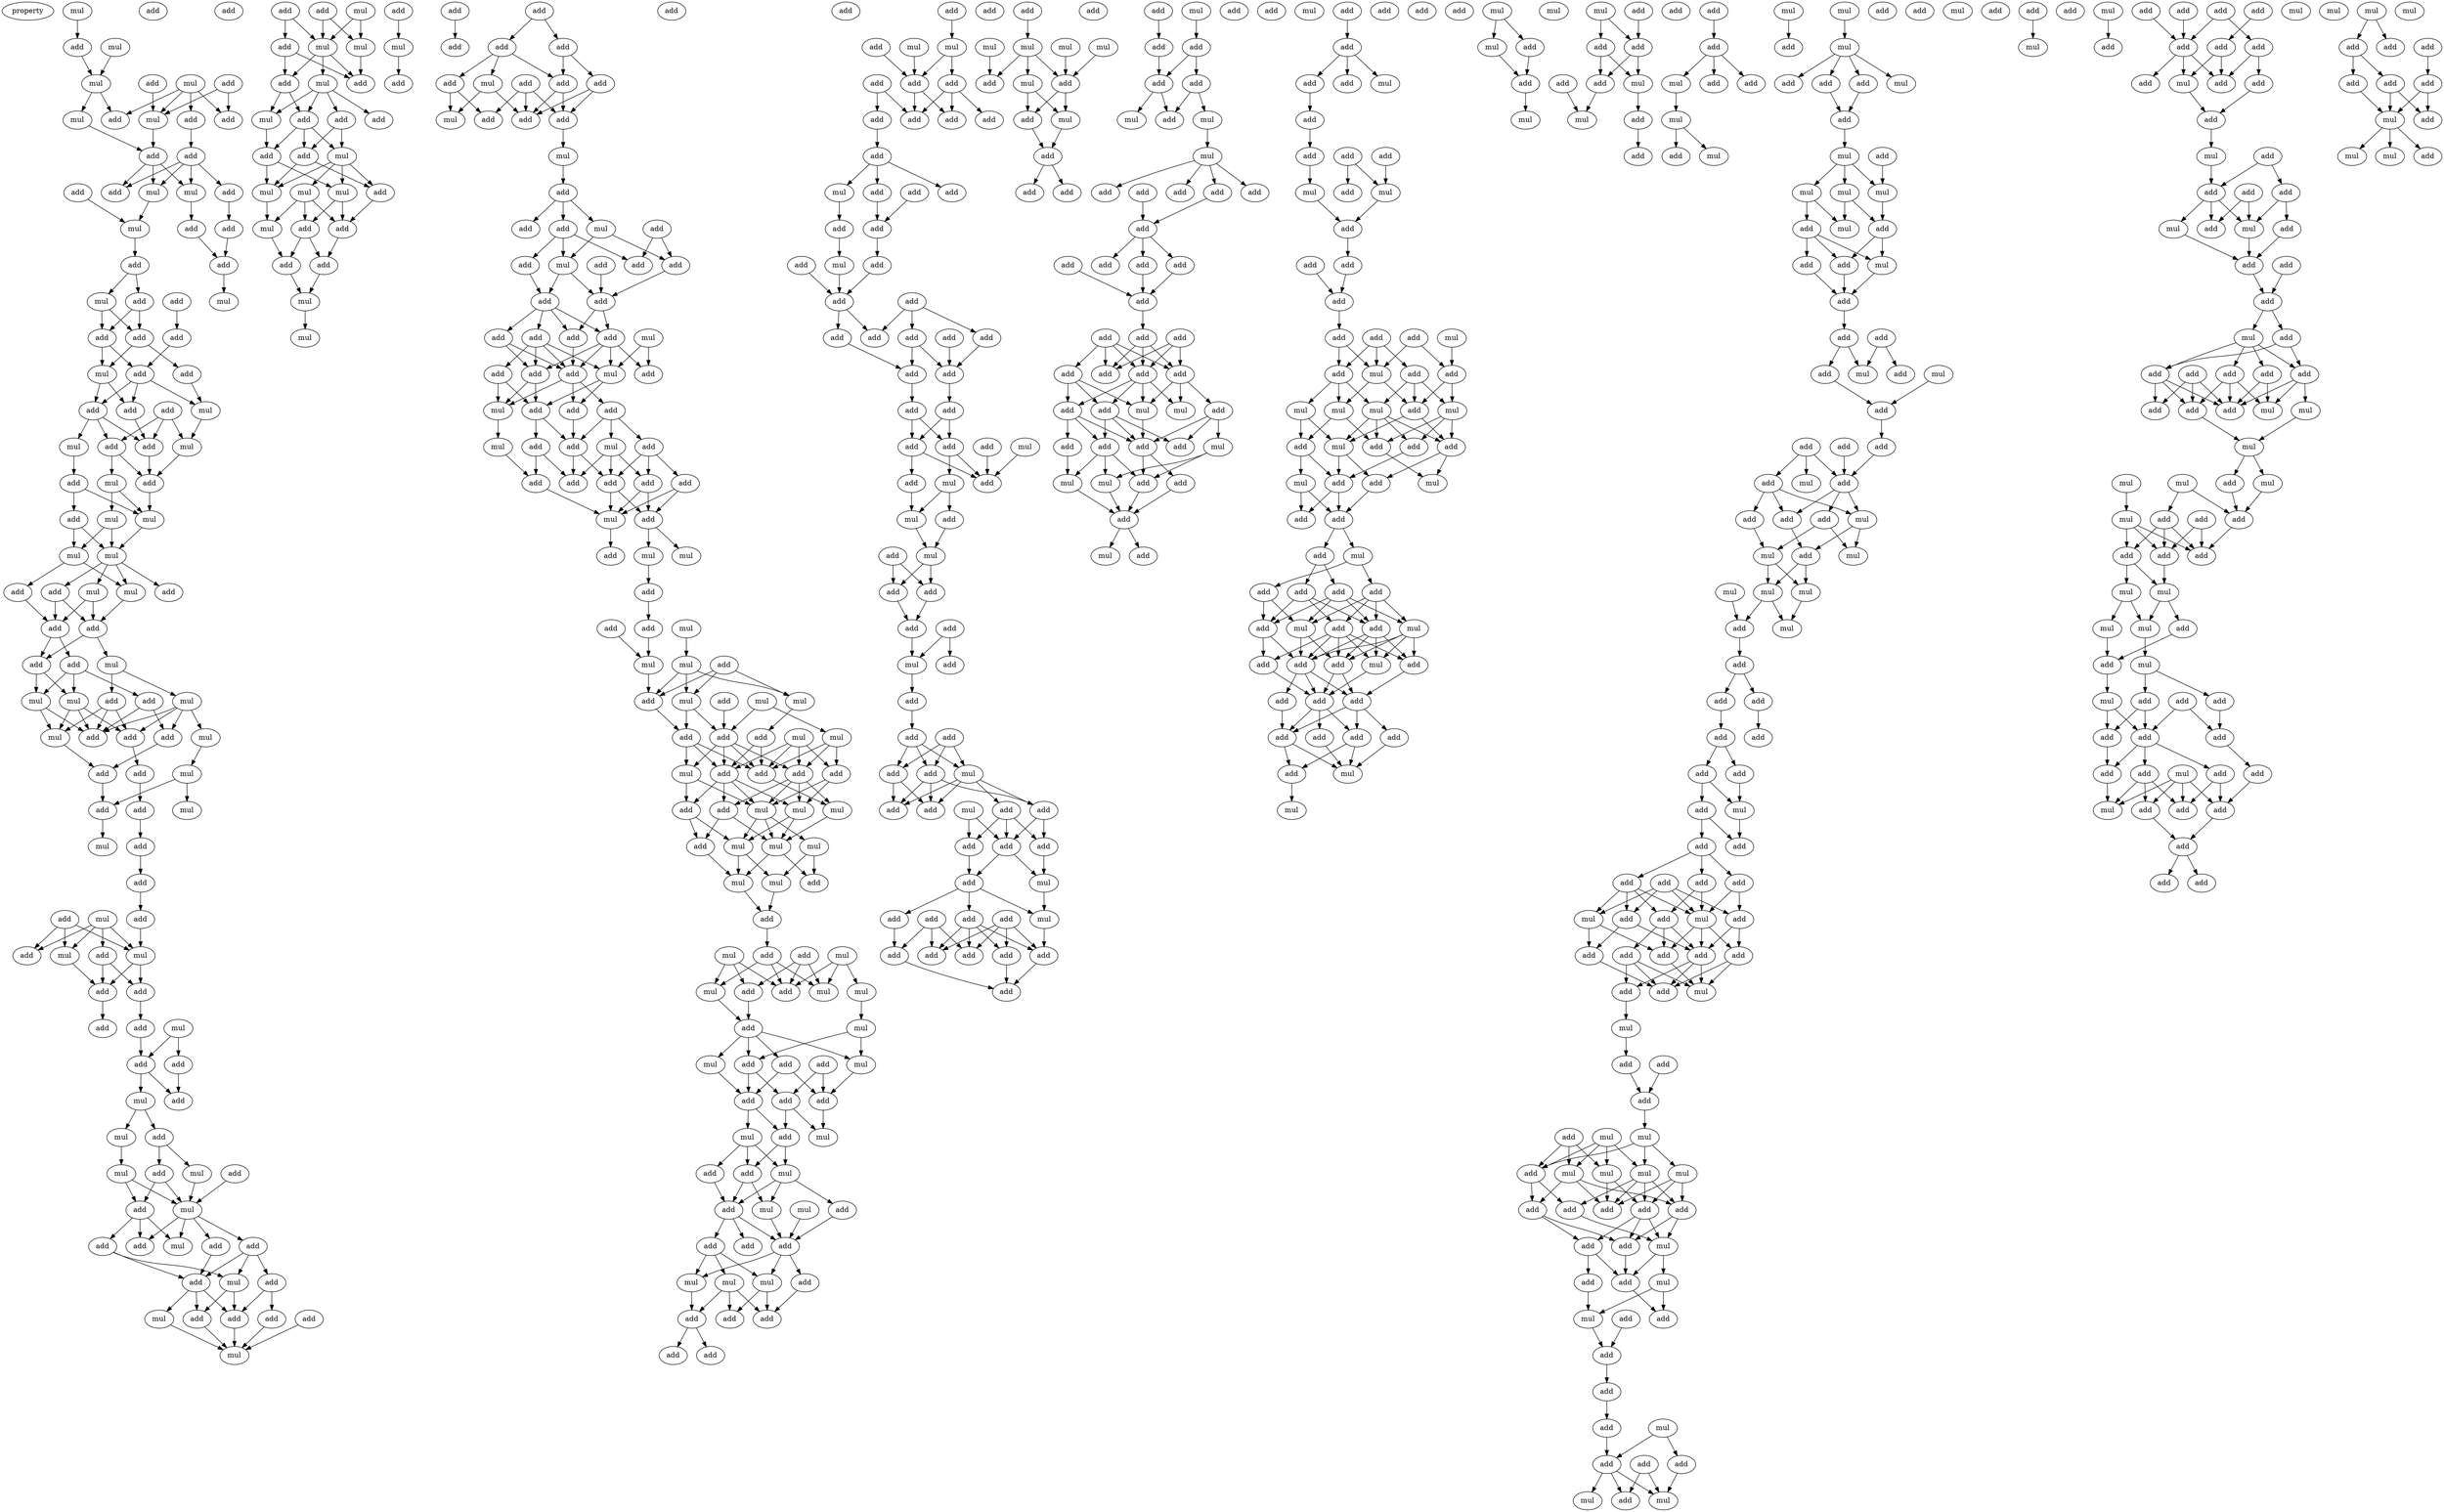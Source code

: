 digraph {
    node [fontcolor=black]
    property [mul=2,lf=1.9]
    0 [ label = mul ];
    1 [ label = mul ];
    2 [ label = add ];
    3 [ label = mul ];
    4 [ label = mul ];
    5 [ label = add ];
    6 [ label = add ];
    7 [ label = add ];
    8 [ label = mul ];
    9 [ label = mul ];
    10 [ label = add ];
    11 [ label = add ];
    12 [ label = add ];
    13 [ label = add ];
    14 [ label = add ];
    15 [ label = add ];
    16 [ label = add ];
    17 [ label = mul ];
    18 [ label = mul ];
    19 [ label = add ];
    20 [ label = mul ];
    21 [ label = add ];
    22 [ label = add ];
    23 [ label = add ];
    24 [ label = mul ];
    25 [ label = mul ];
    26 [ label = add ];
    27 [ label = add ];
    28 [ label = add ];
    29 [ label = add ];
    30 [ label = add ];
    31 [ label = mul ];
    32 [ label = add ];
    33 [ label = add ];
    34 [ label = add ];
    35 [ label = add ];
    36 [ label = add ];
    37 [ label = mul ];
    38 [ label = mul ];
    39 [ label = add ];
    40 [ label = add ];
    41 [ label = mul ];
    42 [ label = add ];
    43 [ label = add ];
    44 [ label = mul ];
    45 [ label = mul ];
    46 [ label = add ];
    47 [ label = mul ];
    48 [ label = mul ];
    49 [ label = mul ];
    50 [ label = mul ];
    51 [ label = add ];
    52 [ label = add ];
    53 [ label = mul ];
    54 [ label = add ];
    55 [ label = add ];
    56 [ label = add ];
    57 [ label = add ];
    58 [ label = mul ];
    59 [ label = add ];
    60 [ label = add ];
    61 [ label = add ];
    62 [ label = mul ];
    63 [ label = mul ];
    64 [ label = mul ];
    65 [ label = add ];
    66 [ label = add ];
    67 [ label = add ];
    68 [ label = mul ];
    69 [ label = mul ];
    70 [ label = mul ];
    71 [ label = add ];
    72 [ label = add ];
    73 [ label = add ];
    74 [ label = mul ];
    75 [ label = add ];
    76 [ label = mul ];
    77 [ label = add ];
    78 [ label = add ];
    79 [ label = mul ];
    80 [ label = add ];
    81 [ label = add ];
    82 [ label = add ];
    83 [ label = mul ];
    84 [ label = mul ];
    85 [ label = add ];
    86 [ label = add ];
    87 [ label = add ];
    88 [ label = add ];
    89 [ label = add ];
    90 [ label = mul ];
    91 [ label = add ];
    92 [ label = add ];
    93 [ label = add ];
    94 [ label = add ];
    95 [ label = mul ];
    96 [ label = add ];
    97 [ label = mul ];
    98 [ label = add ];
    99 [ label = mul ];
    100 [ label = mul ];
    101 [ label = add ];
    102 [ label = add ];
    103 [ label = add ];
    104 [ label = mul ];
    105 [ label = add ];
    106 [ label = add ];
    107 [ label = add ];
    108 [ label = mul ];
    109 [ label = add ];
    110 [ label = mul ];
    111 [ label = add ];
    112 [ label = add ];
    113 [ label = add ];
    114 [ label = add ];
    115 [ label = mul ];
    116 [ label = add ];
    117 [ label = add ];
    118 [ label = mul ];
    119 [ label = mul ];
    120 [ label = add ];
    121 [ label = add ];
    122 [ label = add ];
    123 [ label = mul ];
    124 [ label = mul ];
    125 [ label = mul ];
    126 [ label = add ];
    127 [ label = add ];
    128 [ label = mul ];
    129 [ label = add ];
    130 [ label = add ];
    131 [ label = add ];
    132 [ label = add ];
    133 [ label = mul ];
    134 [ label = add ];
    135 [ label = mul ];
    136 [ label = add ];
    137 [ label = mul ];
    138 [ label = mul ];
    139 [ label = add ];
    140 [ label = mul ];
    141 [ label = add ];
    142 [ label = add ];
    143 [ label = add ];
    144 [ label = mul ];
    145 [ label = add ];
    146 [ label = mul ];
    147 [ label = add ];
    148 [ label = mul ];
    149 [ label = add ];
    150 [ label = add ];
    151 [ label = add ];
    152 [ label = add ];
    153 [ label = add ];
    154 [ label = add ];
    155 [ label = add ];
    156 [ label = add ];
    157 [ label = add ];
    158 [ label = mul ];
    159 [ label = add ];
    160 [ label = mul ];
    161 [ label = add ];
    162 [ label = add ];
    163 [ label = mul ];
    164 [ label = add ];
    165 [ label = add ];
    166 [ label = add ];
    167 [ label = add ];
    168 [ label = add ];
    169 [ label = mul ];
    170 [ label = add ];
    171 [ label = mul ];
    172 [ label = add ];
    173 [ label = add ];
    174 [ label = add ];
    175 [ label = add ];
    176 [ label = add ];
    177 [ label = add ];
    178 [ label = add ];
    179 [ label = add ];
    180 [ label = add ];
    181 [ label = mul ];
    182 [ label = add ];
    183 [ label = add ];
    184 [ label = add ];
    185 [ label = add ];
    186 [ label = mul ];
    187 [ label = add ];
    188 [ label = mul ];
    189 [ label = add ];
    190 [ label = add ];
    191 [ label = add ];
    192 [ label = mul ];
    193 [ label = add ];
    194 [ label = add ];
    195 [ label = mul ];
    196 [ label = add ];
    197 [ label = add ];
    198 [ label = add ];
    199 [ label = add ];
    200 [ label = add ];
    201 [ label = add ];
    202 [ label = mul ];
    203 [ label = add ];
    204 [ label = mul ];
    205 [ label = add ];
    206 [ label = mul ];
    207 [ label = add ];
    208 [ label = mul ];
    209 [ label = add ];
    210 [ label = add ];
    211 [ label = add ];
    212 [ label = mul ];
    213 [ label = mul ];
    214 [ label = add ];
    215 [ label = mul ];
    216 [ label = mul ];
    217 [ label = mul ];
    218 [ label = add ];
    219 [ label = add ];
    220 [ label = mul ];
    221 [ label = add ];
    222 [ label = add ];
    223 [ label = mul ];
    224 [ label = add ];
    225 [ label = add ];
    226 [ label = mul ];
    227 [ label = add ];
    228 [ label = add ];
    229 [ label = add ];
    230 [ label = mul ];
    231 [ label = add ];
    232 [ label = mul ];
    233 [ label = mul ];
    234 [ label = mul ];
    235 [ label = add ];
    236 [ label = mul ];
    237 [ label = mul ];
    238 [ label = mul ];
    239 [ label = add ];
    240 [ label = mul ];
    241 [ label = add ];
    242 [ label = mul ];
    243 [ label = add ];
    244 [ label = add ];
    245 [ label = mul ];
    246 [ label = add ];
    247 [ label = mul ];
    248 [ label = mul ];
    249 [ label = mul ];
    250 [ label = add ];
    251 [ label = mul ];
    252 [ label = add ];
    253 [ label = mul ];
    254 [ label = add ];
    255 [ label = add ];
    256 [ label = add ];
    257 [ label = mul ];
    258 [ label = add ];
    259 [ label = add ];
    260 [ label = add ];
    261 [ label = mul ];
    262 [ label = mul ];
    263 [ label = add ];
    264 [ label = add ];
    265 [ label = add ];
    266 [ label = mul ];
    267 [ label = mul ];
    268 [ label = mul ];
    269 [ label = add ];
    270 [ label = add ];
    271 [ label = add ];
    272 [ label = add ];
    273 [ label = add ];
    274 [ label = mul ];
    275 [ label = mul ];
    276 [ label = mul ];
    277 [ label = add ];
    278 [ label = add ];
    279 [ label = add ];
    280 [ label = add ];
    281 [ label = add ];
    282 [ label = add ];
    283 [ label = add ];
    284 [ label = add ];
    285 [ label = mul ];
    286 [ label = mul ];
    287 [ label = add ];
    288 [ label = add ];
    289 [ label = add ];
    290 [ label = add ];
    291 [ label = add ];
    292 [ label = add ];
    293 [ label = add ];
    294 [ label = add ];
    295 [ label = add ];
    296 [ label = mul ];
    297 [ label = add ];
    298 [ label = add ];
    299 [ label = add ];
    300 [ label = add ];
    301 [ label = add ];
    302 [ label = mul ];
    303 [ label = add ];
    304 [ label = add ];
    305 [ label = add ];
    306 [ label = add ];
    307 [ label = add ];
    308 [ label = add ];
    309 [ label = add ];
    310 [ label = add ];
    311 [ label = add ];
    312 [ label = add ];
    313 [ label = add ];
    314 [ label = add ];
    315 [ label = add ];
    316 [ label = add ];
    317 [ label = add ];
    318 [ label = mul ];
    319 [ label = add ];
    320 [ label = add ];
    321 [ label = mul ];
    322 [ label = add ];
    323 [ label = mul ];
    324 [ label = add ];
    325 [ label = add ];
    326 [ label = mul ];
    327 [ label = add ];
    328 [ label = add ];
    329 [ label = add ];
    330 [ label = add ];
    331 [ label = add ];
    332 [ label = mul ];
    333 [ label = add ];
    334 [ label = add ];
    335 [ label = add ];
    336 [ label = mul ];
    337 [ label = add ];
    338 [ label = add ];
    339 [ label = add ];
    340 [ label = mul ];
    341 [ label = add ];
    342 [ label = add ];
    343 [ label = add ];
    344 [ label = add ];
    345 [ label = add ];
    346 [ label = add ];
    347 [ label = add ];
    348 [ label = mul ];
    349 [ label = add ];
    350 [ label = add ];
    351 [ label = add ];
    352 [ label = add ];
    353 [ label = mul ];
    354 [ label = add ];
    355 [ label = add ];
    356 [ label = add ];
    357 [ label = add ];
    358 [ label = add ];
    359 [ label = add ];
    360 [ label = add ];
    361 [ label = mul ];
    362 [ label = mul ];
    363 [ label = mul ];
    364 [ label = mul ];
    365 [ label = add ];
    366 [ label = add ];
    367 [ label = mul ];
    368 [ label = add ];
    369 [ label = add ];
    370 [ label = mul ];
    371 [ label = add ];
    372 [ label = add ];
    373 [ label = add ];
    374 [ label = add ];
    375 [ label = mul ];
    376 [ label = add ];
    377 [ label = add ];
    378 [ label = add ];
    379 [ label = add ];
    380 [ label = add ];
    381 [ label = mul ];
    382 [ label = mul ];
    383 [ label = add ];
    384 [ label = add ];
    385 [ label = mul ];
    386 [ label = add ];
    387 [ label = add ];
    388 [ label = add ];
    389 [ label = add ];
    390 [ label = add ];
    391 [ label = add ];
    392 [ label = add ];
    393 [ label = add ];
    394 [ label = add ];
    395 [ label = add ];
    396 [ label = add ];
    397 [ label = add ];
    398 [ label = add ];
    399 [ label = add ];
    400 [ label = add ];
    401 [ label = add ];
    402 [ label = add ];
    403 [ label = add ];
    404 [ label = add ];
    405 [ label = mul ];
    406 [ label = add ];
    407 [ label = add ];
    408 [ label = mul ];
    409 [ label = mul ];
    410 [ label = add ];
    411 [ label = add ];
    412 [ label = add ];
    413 [ label = add ];
    414 [ label = add ];
    415 [ label = add ];
    416 [ label = mul ];
    417 [ label = mul ];
    418 [ label = add ];
    419 [ label = mul ];
    420 [ label = mul ];
    421 [ label = add ];
    422 [ label = add ];
    423 [ label = add ];
    424 [ label = add ];
    425 [ label = add ];
    426 [ label = mul ];
    427 [ label = add ];
    428 [ label = add ];
    429 [ label = add ];
    430 [ label = add ];
    431 [ label = add ];
    432 [ label = add ];
    433 [ label = mul ];
    434 [ label = add ];
    435 [ label = mul ];
    436 [ label = add ];
    437 [ label = add ];
    438 [ label = add ];
    439 [ label = add ];
    440 [ label = add ];
    441 [ label = add ];
    442 [ label = mul ];
    443 [ label = add ];
    444 [ label = add ];
    445 [ label = mul ];
    446 [ label = add ];
    447 [ label = add ];
    448 [ label = add ];
    449 [ label = mul ];
    450 [ label = mul ];
    451 [ label = mul ];
    452 [ label = mul ];
    453 [ label = mul ];
    454 [ label = add ];
    455 [ label = add ];
    456 [ label = add ];
    457 [ label = add ];
    458 [ label = add ];
    459 [ label = mul ];
    460 [ label = add ];
    461 [ label = mul ];
    462 [ label = add ];
    463 [ label = add ];
    464 [ label = add ];
    465 [ label = mul ];
    466 [ label = add ];
    467 [ label = add ];
    468 [ label = add ];
    469 [ label = add ];
    470 [ label = add ];
    471 [ label = add ];
    472 [ label = add ];
    473 [ label = mul ];
    474 [ label = mul ];
    475 [ label = add ];
    476 [ label = add ];
    477 [ label = add ];
    478 [ label = mul ];
    479 [ label = add ];
    480 [ label = add ];
    481 [ label = add ];
    482 [ label = add ];
    483 [ label = add ];
    484 [ label = add ];
    485 [ label = add ];
    486 [ label = add ];
    487 [ label = add ];
    488 [ label = mul ];
    489 [ label = add ];
    490 [ label = mul ];
    491 [ label = mul ];
    492 [ label = mul ];
    493 [ label = mul ];
    494 [ label = add ];
    495 [ label = add ];
    496 [ label = add ];
    497 [ label = mul ];
    498 [ label = mul ];
    499 [ label = add ];
    500 [ label = add ];
    501 [ label = add ];
    502 [ label = add ];
    503 [ label = add ];
    504 [ label = mul ];
    505 [ label = mul ];
    506 [ label = add ];
    507 [ label = add ];
    508 [ label = add ];
    509 [ label = add ];
    510 [ label = mul ];
    511 [ label = add ];
    512 [ label = add ];
    513 [ label = mul ];
    514 [ label = add ];
    515 [ label = mul ];
    516 [ label = mul ];
    517 [ label = add ];
    518 [ label = mul ];
    519 [ label = mul ];
    520 [ label = add ];
    521 [ label = add ];
    522 [ label = add ];
    523 [ label = add ];
    524 [ label = mul ];
    525 [ label = add ];
    526 [ label = mul ];
    527 [ label = add ];
    528 [ label = add ];
    529 [ label = mul ];
    530 [ label = mul ];
    531 [ label = mul ];
    532 [ label = mul ];
    533 [ label = add ];
    534 [ label = add ];
    535 [ label = add ];
    536 [ label = add ];
    537 [ label = mul ];
    538 [ label = add ];
    539 [ label = add ];
    540 [ label = add ];
    541 [ label = mul ];
    542 [ label = add ];
    543 [ label = add ];
    544 [ label = mul ];
    545 [ label = add ];
    546 [ label = add ];
    547 [ label = add ];
    548 [ label = add ];
    549 [ label = add ];
    550 [ label = add ];
    551 [ label = mul ];
    552 [ label = add ];
    553 [ label = mul ];
    554 [ label = add ];
    555 [ label = add ];
    556 [ label = mul ];
    557 [ label = mul ];
    558 [ label = add ];
    559 [ label = mul ];
    560 [ label = mul ];
    561 [ label = mul ];
    562 [ label = add ];
    563 [ label = mul ];
    564 [ label = add ];
    565 [ label = mul ];
    566 [ label = add ];
    567 [ label = add ];
    568 [ label = add ];
    569 [ label = add ];
    570 [ label = add ];
    571 [ label = add ];
    572 [ label = mul ];
    573 [ label = add ];
    574 [ label = add ];
    575 [ label = add ];
    576 [ label = mul ];
    577 [ label = add ];
    578 [ label = add ];
    579 [ label = add ];
    580 [ label = add ];
    581 [ label = add ];
    582 [ label = add ];
    583 [ label = add ];
    584 [ label = add ];
    585 [ label = add ];
    586 [ label = mul ];
    587 [ label = mul ];
    588 [ label = add ];
    589 [ label = add ];
    590 [ label = add ];
    591 [ label = add ];
    592 [ label = add ];
    593 [ label = add ];
    594 [ label = add ];
    595 [ label = add ];
    596 [ label = mul ];
    597 [ label = mul ];
    598 [ label = add ];
    599 [ label = add ];
    600 [ label = add ];
    601 [ label = mul ];
    602 [ label = mul ];
    603 [ label = add ];
    604 [ label = mul ];
    605 [ label = mul ];
    606 [ label = add ];
    607 [ label = mul ];
    608 [ label = mul ];
    609 [ label = add ];
    610 [ label = add ];
    611 [ label = add ];
    612 [ label = add ];
    613 [ label = add ];
    614 [ label = add ];
    615 [ label = add ];
    616 [ label = mul ];
    617 [ label = add ];
    618 [ label = add ];
    619 [ label = mul ];
    620 [ label = add ];
    621 [ label = add ];
    622 [ label = mul ];
    623 [ label = add ];
    624 [ label = add ];
    625 [ label = mul ];
    626 [ label = add ];
    627 [ label = add ];
    628 [ label = add ];
    629 [ label = add ];
    630 [ label = mul ];
    631 [ label = mul ];
    632 [ label = add ];
    633 [ label = mul ];
    634 [ label = add ];
    635 [ label = add ];
    636 [ label = mul ];
    637 [ label = add ];
    638 [ label = add ];
    639 [ label = add ];
    640 [ label = add ];
    641 [ label = add ];
    642 [ label = add ];
    643 [ label = mul ];
    644 [ label = add ];
    645 [ label = add ];
    646 [ label = add ];
    647 [ label = add ];
    648 [ label = mul ];
    649 [ label = add ];
    650 [ label = add ];
    651 [ label = add ];
    652 [ label = add ];
    653 [ label = add ];
    654 [ label = mul ];
    655 [ label = add ];
    656 [ label = mul ];
    657 [ label = add ];
    658 [ label = add ];
    659 [ label = add ];
    660 [ label = add ];
    661 [ label = mul ];
    662 [ label = add ];
    663 [ label = add ];
    664 [ label = add ];
    665 [ label = add ];
    666 [ label = add ];
    667 [ label = add ];
    668 [ label = mul ];
    669 [ label = add ];
    670 [ label = add ];
    671 [ label = mul ];
    672 [ label = mul ];
    673 [ label = mul ];
    674 [ label = add ];
    675 [ label = mul ];
    676 [ label = mul ];
    677 [ label = mul ];
    678 [ label = add ];
    679 [ label = add ];
    680 [ label = add ];
    681 [ label = add ];
    682 [ label = add ];
    683 [ label = add ];
    684 [ label = mul ];
    685 [ label = mul ];
    686 [ label = mul ];
    687 [ label = mul ];
    688 [ label = add ];
    689 [ label = mul ];
    690 [ label = add ];
    691 [ label = add ];
    692 [ label = mul ];
    693 [ label = add ];
    694 [ label = add ];
    695 [ label = add ];
    696 [ label = add ];
    697 [ label = add ];
    698 [ label = add ];
    699 [ label = add ];
    700 [ label = add ];
    701 [ label = mul ];
    702 [ label = add ];
    703 [ label = add ];
    704 [ label = mul ];
    705 [ label = add ];
    706 [ label = add ];
    707 [ label = add ];
    708 [ label = mul ];
    709 [ label = add ];
    710 [ label = add ];
    711 [ label = mul ];
    712 [ label = add ];
    713 [ label = add ];
    714 [ label = add ];
    715 [ label = add ];
    716 [ label = add ];
    717 [ label = add ];
    718 [ label = mul ];
    719 [ label = add ];
    720 [ label = mul ];
    721 [ label = mul ];
    722 [ label = mul ];
    723 [ label = add ];
    0 -> 2 [ name = 0 ];
    1 -> 3 [ name = 1 ];
    2 -> 3 [ name = 2 ];
    3 -> 7 [ name = 3 ];
    3 -> 8 [ name = 4 ];
    4 -> 7 [ name = 5 ];
    4 -> 9 [ name = 6 ];
    4 -> 10 [ name = 7 ];
    4 -> 11 [ name = 8 ];
    5 -> 9 [ name = 9 ];
    5 -> 10 [ name = 10 ];
    6 -> 9 [ name = 11 ];
    8 -> 12 [ name = 12 ];
    9 -> 12 [ name = 13 ];
    11 -> 13 [ name = 14 ];
    12 -> 14 [ name = 15 ];
    12 -> 17 [ name = 16 ];
    12 -> 18 [ name = 17 ];
    13 -> 14 [ name = 18 ];
    13 -> 16 [ name = 19 ];
    13 -> 17 [ name = 20 ];
    13 -> 18 [ name = 21 ];
    15 -> 20 [ name = 22 ];
    16 -> 21 [ name = 23 ];
    17 -> 20 [ name = 24 ];
    18 -> 19 [ name = 25 ];
    19 -> 22 [ name = 26 ];
    20 -> 23 [ name = 27 ];
    21 -> 22 [ name = 28 ];
    22 -> 25 [ name = 29 ];
    23 -> 24 [ name = 30 ];
    23 -> 27 [ name = 31 ];
    24 -> 28 [ name = 32 ];
    24 -> 29 [ name = 33 ];
    26 -> 30 [ name = 34 ];
    27 -> 28 [ name = 35 ];
    27 -> 29 [ name = 36 ];
    28 -> 31 [ name = 37 ];
    28 -> 33 [ name = 38 ];
    29 -> 31 [ name = 39 ];
    29 -> 32 [ name = 40 ];
    30 -> 32 [ name = 41 ];
    31 -> 34 [ name = 42 ];
    31 -> 36 [ name = 43 ];
    32 -> 34 [ name = 44 ];
    32 -> 36 [ name = 45 ];
    32 -> 37 [ name = 46 ];
    33 -> 37 [ name = 47 ];
    34 -> 39 [ name = 48 ];
    34 -> 40 [ name = 49 ];
    34 -> 41 [ name = 50 ];
    35 -> 38 [ name = 51 ];
    35 -> 39 [ name = 52 ];
    35 -> 40 [ name = 53 ];
    36 -> 39 [ name = 54 ];
    37 -> 38 [ name = 55 ];
    38 -> 42 [ name = 56 ];
    39 -> 42 [ name = 57 ];
    40 -> 42 [ name = 58 ];
    40 -> 44 [ name = 59 ];
    41 -> 43 [ name = 60 ];
    42 -> 45 [ name = 61 ];
    43 -> 45 [ name = 62 ];
    43 -> 46 [ name = 63 ];
    44 -> 45 [ name = 64 ];
    44 -> 47 [ name = 65 ];
    45 -> 49 [ name = 66 ];
    46 -> 48 [ name = 67 ];
    46 -> 49 [ name = 68 ];
    47 -> 48 [ name = 69 ];
    47 -> 49 [ name = 70 ];
    48 -> 51 [ name = 71 ];
    48 -> 53 [ name = 72 ];
    49 -> 50 [ name = 73 ];
    49 -> 52 [ name = 74 ];
    49 -> 53 [ name = 75 ];
    49 -> 54 [ name = 76 ];
    50 -> 55 [ name = 77 ];
    50 -> 56 [ name = 78 ];
    51 -> 55 [ name = 79 ];
    53 -> 56 [ name = 80 ];
    54 -> 55 [ name = 81 ];
    54 -> 56 [ name = 82 ];
    55 -> 57 [ name = 83 ];
    55 -> 59 [ name = 84 ];
    56 -> 57 [ name = 85 ];
    56 -> 58 [ name = 86 ];
    57 -> 63 [ name = 87 ];
    57 -> 64 [ name = 88 ];
    58 -> 61 [ name = 89 ];
    58 -> 62 [ name = 90 ];
    59 -> 60 [ name = 91 ];
    59 -> 63 [ name = 92 ];
    59 -> 64 [ name = 93 ];
    60 -> 66 [ name = 94 ];
    60 -> 67 [ name = 95 ];
    61 -> 65 [ name = 96 ];
    61 -> 67 [ name = 97 ];
    61 -> 69 [ name = 98 ];
    62 -> 65 [ name = 99 ];
    62 -> 66 [ name = 100 ];
    62 -> 67 [ name = 101 ];
    62 -> 68 [ name = 102 ];
    63 -> 67 [ name = 103 ];
    63 -> 69 [ name = 104 ];
    64 -> 65 [ name = 105 ];
    64 -> 67 [ name = 106 ];
    64 -> 69 [ name = 107 ];
    65 -> 72 [ name = 108 ];
    66 -> 71 [ name = 109 ];
    68 -> 70 [ name = 110 ];
    69 -> 71 [ name = 111 ];
    70 -> 73 [ name = 112 ];
    70 -> 74 [ name = 113 ];
    71 -> 73 [ name = 114 ];
    72 -> 75 [ name = 115 ];
    73 -> 76 [ name = 116 ];
    75 -> 77 [ name = 117 ];
    77 -> 78 [ name = 118 ];
    78 -> 81 [ name = 119 ];
    79 -> 83 [ name = 120 ];
    79 -> 84 [ name = 121 ];
    79 -> 85 [ name = 122 ];
    79 -> 86 [ name = 123 ];
    81 -> 83 [ name = 124 ];
    82 -> 83 [ name = 125 ];
    82 -> 84 [ name = 126 ];
    82 -> 86 [ name = 127 ];
    83 -> 87 [ name = 128 ];
    83 -> 88 [ name = 129 ];
    84 -> 87 [ name = 130 ];
    85 -> 87 [ name = 131 ];
    85 -> 88 [ name = 132 ];
    87 -> 89 [ name = 133 ];
    88 -> 91 [ name = 134 ];
    90 -> 92 [ name = 135 ];
    90 -> 93 [ name = 136 ];
    91 -> 92 [ name = 137 ];
    92 -> 95 [ name = 138 ];
    92 -> 96 [ name = 139 ];
    93 -> 96 [ name = 140 ];
    95 -> 97 [ name = 141 ];
    95 -> 98 [ name = 142 ];
    97 -> 99 [ name = 143 ];
    98 -> 100 [ name = 144 ];
    98 -> 101 [ name = 145 ];
    99 -> 103 [ name = 146 ];
    99 -> 104 [ name = 147 ];
    100 -> 104 [ name = 148 ];
    101 -> 103 [ name = 149 ];
    101 -> 104 [ name = 150 ];
    102 -> 104 [ name = 151 ];
    103 -> 105 [ name = 152 ];
    103 -> 108 [ name = 153 ];
    103 -> 109 [ name = 154 ];
    104 -> 105 [ name = 155 ];
    104 -> 106 [ name = 156 ];
    104 -> 107 [ name = 157 ];
    104 -> 108 [ name = 158 ];
    106 -> 110 [ name = 159 ];
    106 -> 111 [ name = 160 ];
    106 -> 112 [ name = 161 ];
    107 -> 111 [ name = 162 ];
    109 -> 110 [ name = 163 ];
    109 -> 111 [ name = 164 ];
    110 -> 113 [ name = 165 ];
    110 -> 116 [ name = 166 ];
    111 -> 113 [ name = 167 ];
    111 -> 115 [ name = 168 ];
    111 -> 116 [ name = 169 ];
    112 -> 114 [ name = 170 ];
    112 -> 116 [ name = 171 ];
    113 -> 118 [ name = 172 ];
    114 -> 118 [ name = 173 ];
    115 -> 118 [ name = 174 ];
    116 -> 118 [ name = 175 ];
    117 -> 118 [ name = 176 ];
    119 -> 123 [ name = 177 ];
    119 -> 124 [ name = 178 ];
    120 -> 122 [ name = 179 ];
    120 -> 124 [ name = 180 ];
    121 -> 123 [ name = 181 ];
    121 -> 124 [ name = 182 ];
    122 -> 126 [ name = 183 ];
    122 -> 127 [ name = 184 ];
    123 -> 127 [ name = 185 ];
    124 -> 125 [ name = 186 ];
    124 -> 126 [ name = 187 ];
    124 -> 127 [ name = 188 ];
    125 -> 128 [ name = 189 ];
    125 -> 129 [ name = 190 ];
    125 -> 130 [ name = 191 ];
    125 -> 131 [ name = 192 ];
    126 -> 128 [ name = 193 ];
    126 -> 131 [ name = 194 ];
    128 -> 134 [ name = 195 ];
    130 -> 132 [ name = 196 ];
    130 -> 133 [ name = 197 ];
    131 -> 132 [ name = 198 ];
    131 -> 133 [ name = 199 ];
    131 -> 134 [ name = 200 ];
    132 -> 136 [ name = 201 ];
    132 -> 137 [ name = 202 ];
    133 -> 135 [ name = 203 ];
    133 -> 136 [ name = 204 ];
    133 -> 137 [ name = 205 ];
    133 -> 138 [ name = 206 ];
    134 -> 137 [ name = 207 ];
    134 -> 138 [ name = 208 ];
    135 -> 139 [ name = 209 ];
    135 -> 140 [ name = 210 ];
    135 -> 141 [ name = 211 ];
    136 -> 141 [ name = 212 ];
    137 -> 140 [ name = 213 ];
    138 -> 139 [ name = 214 ];
    138 -> 141 [ name = 215 ];
    139 -> 142 [ name = 216 ];
    139 -> 143 [ name = 217 ];
    140 -> 142 [ name = 218 ];
    141 -> 143 [ name = 219 ];
    142 -> 144 [ name = 220 ];
    143 -> 144 [ name = 221 ];
    144 -> 146 [ name = 222 ];
    145 -> 148 [ name = 223 ];
    147 -> 150 [ name = 224 ];
    148 -> 149 [ name = 225 ];
    151 -> 152 [ name = 226 ];
    151 -> 153 [ name = 227 ];
    152 -> 155 [ name = 228 ];
    152 -> 157 [ name = 229 ];
    152 -> 158 [ name = 230 ];
    153 -> 154 [ name = 231 ];
    153 -> 157 [ name = 232 ];
    154 -> 159 [ name = 233 ];
    154 -> 162 [ name = 234 ];
    155 -> 160 [ name = 235 ];
    155 -> 161 [ name = 236 ];
    156 -> 159 [ name = 237 ];
    156 -> 161 [ name = 238 ];
    156 -> 162 [ name = 239 ];
    157 -> 159 [ name = 240 ];
    157 -> 162 [ name = 241 ];
    158 -> 160 [ name = 242 ];
    158 -> 162 [ name = 243 ];
    159 -> 163 [ name = 244 ];
    163 -> 165 [ name = 245 ];
    165 -> 166 [ name = 246 ];
    165 -> 167 [ name = 247 ];
    165 -> 169 [ name = 248 ];
    166 -> 171 [ name = 249 ];
    166 -> 172 [ name = 250 ];
    166 -> 173 [ name = 251 ];
    168 -> 173 [ name = 252 ];
    168 -> 174 [ name = 253 ];
    169 -> 171 [ name = 254 ];
    169 -> 174 [ name = 255 ];
    170 -> 175 [ name = 256 ];
    171 -> 175 [ name = 257 ];
    171 -> 176 [ name = 258 ];
    172 -> 176 [ name = 259 ];
    174 -> 175 [ name = 260 ];
    175 -> 178 [ name = 261 ];
    175 -> 179 [ name = 262 ];
    176 -> 177 [ name = 263 ];
    176 -> 178 [ name = 264 ];
    176 -> 179 [ name = 265 ];
    176 -> 180 [ name = 266 ];
    177 -> 182 [ name = 267 ];
    177 -> 183 [ name = 268 ];
    177 -> 184 [ name = 269 ];
    177 -> 186 [ name = 270 ];
    178 -> 183 [ name = 271 ];
    179 -> 183 [ name = 272 ];
    179 -> 184 [ name = 273 ];
    179 -> 185 [ name = 274 ];
    179 -> 186 [ name = 275 ];
    180 -> 183 [ name = 276 ];
    180 -> 184 [ name = 277 ];
    181 -> 185 [ name = 278 ];
    181 -> 186 [ name = 279 ];
    182 -> 188 [ name = 280 ];
    182 -> 189 [ name = 281 ];
    183 -> 187 [ name = 282 ];
    183 -> 188 [ name = 283 ];
    183 -> 190 [ name = 284 ];
    184 -> 188 [ name = 285 ];
    184 -> 189 [ name = 286 ];
    186 -> 189 [ name = 287 ];
    186 -> 190 [ name = 288 ];
    187 -> 191 [ name = 289 ];
    187 -> 194 [ name = 290 ];
    187 -> 195 [ name = 291 ];
    188 -> 192 [ name = 292 ];
    189 -> 193 [ name = 293 ];
    189 -> 194 [ name = 294 ];
    190 -> 194 [ name = 295 ];
    191 -> 197 [ name = 296 ];
    191 -> 199 [ name = 297 ];
    191 -> 200 [ name = 298 ];
    192 -> 196 [ name = 299 ];
    193 -> 196 [ name = 300 ];
    193 -> 198 [ name = 301 ];
    194 -> 198 [ name = 302 ];
    194 -> 200 [ name = 303 ];
    195 -> 198 [ name = 304 ];
    195 -> 199 [ name = 305 ];
    195 -> 200 [ name = 306 ];
    196 -> 202 [ name = 307 ];
    197 -> 201 [ name = 308 ];
    197 -> 202 [ name = 309 ];
    199 -> 201 [ name = 310 ];
    199 -> 202 [ name = 311 ];
    200 -> 201 [ name = 312 ];
    200 -> 202 [ name = 313 ];
    201 -> 204 [ name = 314 ];
    201 -> 206 [ name = 315 ];
    202 -> 205 [ name = 316 ];
    206 -> 207 [ name = 317 ];
    207 -> 210 [ name = 318 ];
    208 -> 213 [ name = 319 ];
    209 -> 212 [ name = 320 ];
    210 -> 212 [ name = 321 ];
    211 -> 214 [ name = 322 ];
    211 -> 216 [ name = 323 ];
    211 -> 217 [ name = 324 ];
    212 -> 214 [ name = 325 ];
    213 -> 214 [ name = 326 ];
    213 -> 216 [ name = 327 ];
    213 -> 217 [ name = 328 ];
    214 -> 222 [ name = 329 ];
    215 -> 220 [ name = 330 ];
    215 -> 221 [ name = 331 ];
    216 -> 219 [ name = 332 ];
    217 -> 221 [ name = 333 ];
    217 -> 222 [ name = 334 ];
    218 -> 221 [ name = 335 ];
    219 -> 225 [ name = 336 ];
    219 -> 228 [ name = 337 ];
    220 -> 224 [ name = 338 ];
    220 -> 227 [ name = 339 ];
    220 -> 228 [ name = 340 ];
    221 -> 224 [ name = 341 ];
    221 -> 225 [ name = 342 ];
    221 -> 226 [ name = 343 ];
    221 -> 228 [ name = 344 ];
    222 -> 225 [ name = 345 ];
    222 -> 226 [ name = 346 ];
    222 -> 228 [ name = 347 ];
    223 -> 224 [ name = 348 ];
    223 -> 225 [ name = 349 ];
    223 -> 227 [ name = 350 ];
    223 -> 228 [ name = 351 ];
    224 -> 230 [ name = 352 ];
    224 -> 231 [ name = 353 ];
    224 -> 232 [ name = 354 ];
    224 -> 233 [ name = 355 ];
    225 -> 229 [ name = 356 ];
    225 -> 230 [ name = 357 ];
    225 -> 231 [ name = 358 ];
    225 -> 233 [ name = 359 ];
    226 -> 229 [ name = 360 ];
    226 -> 230 [ name = 361 ];
    227 -> 230 [ name = 362 ];
    227 -> 233 [ name = 363 ];
    228 -> 232 [ name = 364 ];
    229 -> 235 [ name = 365 ];
    229 -> 237 [ name = 366 ];
    230 -> 234 [ name = 367 ];
    230 -> 236 [ name = 368 ];
    230 -> 237 [ name = 369 ];
    231 -> 234 [ name = 370 ];
    231 -> 235 [ name = 371 ];
    232 -> 234 [ name = 372 ];
    233 -> 234 [ name = 373 ];
    233 -> 237 [ name = 374 ];
    234 -> 238 [ name = 375 ];
    234 -> 239 [ name = 376 ];
    235 -> 238 [ name = 377 ];
    236 -> 239 [ name = 378 ];
    236 -> 240 [ name = 379 ];
    237 -> 238 [ name = 380 ];
    237 -> 240 [ name = 381 ];
    238 -> 241 [ name = 382 ];
    240 -> 241 [ name = 383 ];
    241 -> 243 [ name = 384 ];
    242 -> 246 [ name = 385 ];
    242 -> 247 [ name = 386 ];
    242 -> 248 [ name = 387 ];
    243 -> 246 [ name = 388 ];
    243 -> 247 [ name = 389 ];
    243 -> 249 [ name = 390 ];
    244 -> 246 [ name = 391 ];
    244 -> 247 [ name = 392 ];
    244 -> 250 [ name = 393 ];
    245 -> 246 [ name = 394 ];
    245 -> 249 [ name = 395 ];
    245 -> 250 [ name = 396 ];
    248 -> 251 [ name = 397 ];
    249 -> 252 [ name = 398 ];
    250 -> 252 [ name = 399 ];
    251 -> 254 [ name = 400 ];
    251 -> 257 [ name = 401 ];
    252 -> 253 [ name = 402 ];
    252 -> 254 [ name = 403 ];
    252 -> 255 [ name = 404 ];
    252 -> 257 [ name = 405 ];
    253 -> 260 [ name = 406 ];
    254 -> 259 [ name = 407 ];
    254 -> 260 [ name = 408 ];
    255 -> 258 [ name = 409 ];
    255 -> 260 [ name = 410 ];
    256 -> 258 [ name = 411 ];
    256 -> 259 [ name = 412 ];
    257 -> 258 [ name = 413 ];
    258 -> 261 [ name = 414 ];
    259 -> 261 [ name = 415 ];
    259 -> 263 [ name = 416 ];
    260 -> 262 [ name = 417 ];
    260 -> 263 [ name = 418 ];
    262 -> 264 [ name = 419 ];
    262 -> 265 [ name = 420 ];
    262 -> 266 [ name = 421 ];
    263 -> 264 [ name = 422 ];
    263 -> 266 [ name = 423 ];
    264 -> 267 [ name = 424 ];
    264 -> 270 [ name = 425 ];
    265 -> 270 [ name = 426 ];
    266 -> 267 [ name = 427 ];
    266 -> 269 [ name = 428 ];
    266 -> 270 [ name = 429 ];
    267 -> 271 [ name = 430 ];
    268 -> 271 [ name = 431 ];
    269 -> 271 [ name = 432 ];
    270 -> 271 [ name = 433 ];
    270 -> 272 [ name = 434 ];
    270 -> 273 [ name = 435 ];
    271 -> 274 [ name = 436 ];
    271 -> 276 [ name = 437 ];
    271 -> 277 [ name = 438 ];
    272 -> 274 [ name = 439 ];
    272 -> 275 [ name = 440 ];
    272 -> 276 [ name = 441 ];
    274 -> 279 [ name = 442 ];
    274 -> 280 [ name = 443 ];
    275 -> 278 [ name = 444 ];
    275 -> 279 [ name = 445 ];
    275 -> 280 [ name = 446 ];
    276 -> 278 [ name = 447 ];
    277 -> 280 [ name = 448 ];
    278 -> 281 [ name = 449 ];
    278 -> 282 [ name = 450 ];
    283 -> 286 [ name = 451 ];
    284 -> 289 [ name = 452 ];
    285 -> 289 [ name = 453 ];
    286 -> 288 [ name = 454 ];
    286 -> 289 [ name = 455 ];
    287 -> 290 [ name = 456 ];
    287 -> 292 [ name = 457 ];
    288 -> 290 [ name = 458 ];
    288 -> 291 [ name = 459 ];
    288 -> 293 [ name = 460 ];
    289 -> 290 [ name = 461 ];
    289 -> 291 [ name = 462 ];
    292 -> 294 [ name = 463 ];
    294 -> 295 [ name = 464 ];
    294 -> 296 [ name = 465 ];
    294 -> 298 [ name = 466 ];
    295 -> 300 [ name = 467 ];
    296 -> 299 [ name = 468 ];
    297 -> 300 [ name = 469 ];
    299 -> 302 [ name = 470 ];
    300 -> 303 [ name = 471 ];
    301 -> 304 [ name = 472 ];
    302 -> 304 [ name = 473 ];
    303 -> 304 [ name = 474 ];
    304 -> 306 [ name = 475 ];
    304 -> 309 [ name = 476 ];
    305 -> 308 [ name = 477 ];
    305 -> 309 [ name = 478 ];
    305 -> 310 [ name = 479 ];
    306 -> 312 [ name = 480 ];
    307 -> 311 [ name = 481 ];
    308 -> 311 [ name = 482 ];
    310 -> 311 [ name = 483 ];
    310 -> 312 [ name = 484 ];
    311 -> 314 [ name = 485 ];
    312 -> 313 [ name = 486 ];
    313 -> 317 [ name = 487 ];
    313 -> 319 [ name = 488 ];
    314 -> 317 [ name = 489 ];
    314 -> 319 [ name = 490 ];
    316 -> 322 [ name = 491 ];
    317 -> 320 [ name = 492 ];
    317 -> 322 [ name = 493 ];
    318 -> 322 [ name = 494 ];
    319 -> 321 [ name = 495 ];
    319 -> 322 [ name = 496 ];
    320 -> 323 [ name = 497 ];
    321 -> 323 [ name = 498 ];
    321 -> 324 [ name = 499 ];
    323 -> 326 [ name = 500 ];
    324 -> 326 [ name = 501 ];
    325 -> 327 [ name = 502 ];
    325 -> 328 [ name = 503 ];
    326 -> 327 [ name = 504 ];
    326 -> 328 [ name = 505 ];
    327 -> 330 [ name = 506 ];
    328 -> 330 [ name = 507 ];
    329 -> 331 [ name = 508 ];
    329 -> 332 [ name = 509 ];
    330 -> 332 [ name = 510 ];
    332 -> 333 [ name = 511 ];
    333 -> 334 [ name = 512 ];
    334 -> 336 [ name = 513 ];
    334 -> 337 [ name = 514 ];
    334 -> 338 [ name = 515 ];
    335 -> 336 [ name = 516 ];
    335 -> 337 [ name = 517 ];
    335 -> 338 [ name = 518 ];
    336 -> 339 [ name = 519 ];
    336 -> 341 [ name = 520 ];
    336 -> 342 [ name = 521 ];
    336 -> 343 [ name = 522 ];
    337 -> 339 [ name = 523 ];
    337 -> 343 [ name = 524 ];
    338 -> 339 [ name = 525 ];
    338 -> 341 [ name = 526 ];
    338 -> 343 [ name = 527 ];
    340 -> 345 [ name = 528 ];
    340 -> 346 [ name = 529 ];
    341 -> 344 [ name = 530 ];
    341 -> 345 [ name = 531 ];
    342 -> 344 [ name = 532 ];
    342 -> 345 [ name = 533 ];
    342 -> 346 [ name = 534 ];
    344 -> 348 [ name = 535 ];
    345 -> 347 [ name = 536 ];
    345 -> 348 [ name = 537 ];
    346 -> 347 [ name = 538 ];
    347 -> 350 [ name = 539 ];
    347 -> 351 [ name = 540 ];
    347 -> 353 [ name = 541 ];
    348 -> 353 [ name = 542 ];
    349 -> 355 [ name = 543 ];
    349 -> 356 [ name = 544 ];
    349 -> 357 [ name = 545 ];
    349 -> 358 [ name = 546 ];
    350 -> 354 [ name = 547 ];
    351 -> 355 [ name = 548 ];
    351 -> 356 [ name = 549 ];
    351 -> 357 [ name = 550 ];
    351 -> 358 [ name = 551 ];
    352 -> 354 [ name = 552 ];
    352 -> 355 [ name = 553 ];
    352 -> 358 [ name = 554 ];
    353 -> 357 [ name = 555 ];
    354 -> 359 [ name = 556 ];
    356 -> 359 [ name = 557 ];
    357 -> 359 [ name = 558 ];
    360 -> 363 [ name = 559 ];
    361 -> 366 [ name = 560 ];
    362 -> 365 [ name = 561 ];
    363 -> 365 [ name = 562 ];
    363 -> 366 [ name = 563 ];
    363 -> 367 [ name = 564 ];
    364 -> 366 [ name = 565 ];
    366 -> 369 [ name = 566 ];
    366 -> 370 [ name = 567 ];
    367 -> 369 [ name = 568 ];
    367 -> 370 [ name = 569 ];
    369 -> 371 [ name = 570 ];
    370 -> 371 [ name = 571 ];
    371 -> 372 [ name = 572 ];
    371 -> 373 [ name = 573 ];
    374 -> 376 [ name = 574 ];
    375 -> 377 [ name = 575 ];
    376 -> 378 [ name = 576 ];
    377 -> 378 [ name = 577 ];
    377 -> 379 [ name = 578 ];
    378 -> 382 [ name = 579 ];
    378 -> 384 [ name = 580 ];
    379 -> 381 [ name = 581 ];
    379 -> 384 [ name = 582 ];
    381 -> 385 [ name = 583 ];
    385 -> 386 [ name = 584 ];
    385 -> 387 [ name = 585 ];
    385 -> 388 [ name = 586 ];
    385 -> 389 [ name = 587 ];
    389 -> 391 [ name = 588 ];
    390 -> 391 [ name = 589 ];
    391 -> 392 [ name = 590 ];
    391 -> 393 [ name = 591 ];
    391 -> 395 [ name = 592 ];
    392 -> 396 [ name = 593 ];
    393 -> 396 [ name = 594 ];
    394 -> 396 [ name = 595 ];
    396 -> 399 [ name = 596 ];
    397 -> 400 [ name = 597 ];
    397 -> 401 [ name = 598 ];
    397 -> 402 [ name = 599 ];
    397 -> 403 [ name = 600 ];
    398 -> 400 [ name = 601 ];
    398 -> 401 [ name = 602 ];
    398 -> 402 [ name = 603 ];
    399 -> 400 [ name = 604 ];
    399 -> 401 [ name = 605 ];
    399 -> 402 [ name = 606 ];
    400 -> 404 [ name = 607 ];
    400 -> 405 [ name = 608 ];
    400 -> 408 [ name = 609 ];
    402 -> 405 [ name = 610 ];
    402 -> 406 [ name = 611 ];
    402 -> 407 [ name = 612 ];
    402 -> 408 [ name = 613 ];
    403 -> 406 [ name = 614 ];
    403 -> 407 [ name = 615 ];
    403 -> 408 [ name = 616 ];
    404 -> 409 [ name = 617 ];
    404 -> 411 [ name = 618 ];
    404 -> 412 [ name = 619 ];
    406 -> 411 [ name = 620 ];
    406 -> 412 [ name = 621 ];
    406 -> 413 [ name = 622 ];
    407 -> 410 [ name = 623 ];
    407 -> 411 [ name = 624 ];
    407 -> 413 [ name = 625 ];
    408 -> 411 [ name = 626 ];
    409 -> 415 [ name = 627 ];
    409 -> 416 [ name = 628 ];
    410 -> 417 [ name = 629 ];
    411 -> 414 [ name = 630 ];
    411 -> 415 [ name = 631 ];
    413 -> 415 [ name = 632 ];
    413 -> 416 [ name = 633 ];
    413 -> 417 [ name = 634 ];
    414 -> 418 [ name = 635 ];
    415 -> 418 [ name = 636 ];
    416 -> 418 [ name = 637 ];
    417 -> 418 [ name = 638 ];
    418 -> 420 [ name = 639 ];
    418 -> 421 [ name = 640 ];
    422 -> 423 [ name = 641 ];
    423 -> 424 [ name = 642 ];
    423 -> 425 [ name = 643 ];
    423 -> 426 [ name = 644 ];
    424 -> 429 [ name = 645 ];
    429 -> 431 [ name = 646 ];
    430 -> 433 [ name = 647 ];
    430 -> 434 [ name = 648 ];
    431 -> 435 [ name = 649 ];
    432 -> 433 [ name = 650 ];
    433 -> 436 [ name = 651 ];
    435 -> 436 [ name = 652 ];
    436 -> 438 [ name = 653 ];
    437 -> 439 [ name = 654 ];
    438 -> 439 [ name = 655 ];
    439 -> 441 [ name = 656 ];
    440 -> 445 [ name = 657 ];
    440 -> 447 [ name = 658 ];
    441 -> 445 [ name = 659 ];
    441 -> 446 [ name = 660 ];
    442 -> 447 [ name = 661 ];
    443 -> 444 [ name = 662 ];
    443 -> 445 [ name = 663 ];
    443 -> 446 [ name = 664 ];
    444 -> 448 [ name = 665 ];
    444 -> 451 [ name = 666 ];
    444 -> 452 [ name = 667 ];
    445 -> 448 [ name = 668 ];
    445 -> 449 [ name = 669 ];
    446 -> 449 [ name = 670 ];
    446 -> 450 [ name = 671 ];
    446 -> 452 [ name = 672 ];
    447 -> 448 [ name = 673 ];
    447 -> 451 [ name = 674 ];
    448 -> 453 [ name = 675 ];
    448 -> 456 [ name = 676 ];
    449 -> 454 [ name = 677 ];
    449 -> 455 [ name = 678 ];
    450 -> 453 [ name = 679 ];
    450 -> 454 [ name = 680 ];
    451 -> 455 [ name = 681 ];
    451 -> 456 [ name = 682 ];
    451 -> 457 [ name = 683 ];
    452 -> 453 [ name = 684 ];
    452 -> 455 [ name = 685 ];
    452 -> 456 [ name = 686 ];
    452 -> 457 [ name = 687 ];
    453 -> 458 [ name = 688 ];
    453 -> 462 [ name = 689 ];
    454 -> 458 [ name = 690 ];
    454 -> 461 [ name = 691 ];
    455 -> 459 [ name = 692 ];
    456 -> 459 [ name = 693 ];
    456 -> 462 [ name = 694 ];
    457 -> 458 [ name = 695 ];
    458 -> 463 [ name = 696 ];
    458 -> 464 [ name = 697 ];
    461 -> 463 [ name = 698 ];
    461 -> 464 [ name = 699 ];
    462 -> 464 [ name = 700 ];
    464 -> 465 [ name = 701 ];
    464 -> 466 [ name = 702 ];
    465 -> 468 [ name = 703 ];
    465 -> 470 [ name = 704 ];
    466 -> 467 [ name = 705 ];
    466 -> 469 [ name = 706 ];
    467 -> 471 [ name = 707 ];
    467 -> 472 [ name = 708 ];
    467 -> 473 [ name = 709 ];
    467 -> 474 [ name = 710 ];
    468 -> 472 [ name = 711 ];
    468 -> 473 [ name = 712 ];
    468 -> 474 [ name = 713 ];
    468 -> 475 [ name = 714 ];
    469 -> 471 [ name = 715 ];
    469 -> 472 [ name = 716 ];
    469 -> 475 [ name = 717 ];
    470 -> 471 [ name = 718 ];
    470 -> 474 [ name = 719 ];
    471 -> 476 [ name = 720 ];
    471 -> 479 [ name = 721 ];
    472 -> 477 [ name = 722 ];
    472 -> 478 [ name = 723 ];
    472 -> 479 [ name = 724 ];
    472 -> 480 [ name = 725 ];
    473 -> 477 [ name = 726 ];
    473 -> 478 [ name = 727 ];
    473 -> 479 [ name = 728 ];
    473 -> 480 [ name = 729 ];
    474 -> 477 [ name = 730 ];
    474 -> 479 [ name = 731 ];
    475 -> 476 [ name = 732 ];
    475 -> 477 [ name = 733 ];
    475 -> 478 [ name = 734 ];
    475 -> 479 [ name = 735 ];
    475 -> 480 [ name = 736 ];
    476 -> 481 [ name = 737 ];
    477 -> 481 [ name = 738 ];
    477 -> 483 [ name = 739 ];
    478 -> 481 [ name = 740 ];
    479 -> 481 [ name = 741 ];
    479 -> 482 [ name = 742 ];
    479 -> 483 [ name = 743 ];
    480 -> 483 [ name = 744 ];
    481 -> 484 [ name = 745 ];
    481 -> 485 [ name = 746 ];
    481 -> 487 [ name = 747 ];
    482 -> 485 [ name = 748 ];
    483 -> 484 [ name = 749 ];
    483 -> 485 [ name = 750 ];
    483 -> 486 [ name = 751 ];
    484 -> 488 [ name = 752 ];
    484 -> 489 [ name = 753 ];
    485 -> 488 [ name = 754 ];
    485 -> 489 [ name = 755 ];
    486 -> 488 [ name = 756 ];
    487 -> 488 [ name = 757 ];
    489 -> 490 [ name = 758 ];
    491 -> 492 [ name = 759 ];
    491 -> 494 [ name = 760 ];
    492 -> 495 [ name = 761 ];
    494 -> 495 [ name = 762 ];
    495 -> 498 [ name = 763 ];
    496 -> 500 [ name = 764 ];
    497 -> 499 [ name = 765 ];
    497 -> 500 [ name = 766 ];
    499 -> 501 [ name = 767 ];
    499 -> 504 [ name = 768 ];
    500 -> 501 [ name = 769 ];
    500 -> 504 [ name = 770 ];
    501 -> 505 [ name = 771 ];
    502 -> 505 [ name = 772 ];
    504 -> 506 [ name = 773 ];
    506 -> 507 [ name = 774 ];
    508 -> 509 [ name = 775 ];
    509 -> 510 [ name = 776 ];
    509 -> 511 [ name = 777 ];
    509 -> 512 [ name = 778 ];
    510 -> 513 [ name = 779 ];
    513 -> 514 [ name = 780 ];
    513 -> 515 [ name = 781 ];
    516 -> 517 [ name = 782 ];
    518 -> 519 [ name = 783 ];
    519 -> 521 [ name = 784 ];
    519 -> 522 [ name = 785 ];
    519 -> 523 [ name = 786 ];
    519 -> 524 [ name = 787 ];
    522 -> 525 [ name = 788 ];
    523 -> 525 [ name = 789 ];
    525 -> 526 [ name = 790 ];
    526 -> 529 [ name = 791 ];
    526 -> 530 [ name = 792 ];
    526 -> 531 [ name = 793 ];
    527 -> 531 [ name = 794 ];
    529 -> 532 [ name = 795 ];
    529 -> 534 [ name = 796 ];
    530 -> 532 [ name = 797 ];
    530 -> 533 [ name = 798 ];
    531 -> 534 [ name = 799 ];
    533 -> 535 [ name = 800 ];
    533 -> 536 [ name = 801 ];
    533 -> 537 [ name = 802 ];
    534 -> 536 [ name = 803 ];
    534 -> 537 [ name = 804 ];
    535 -> 538 [ name = 805 ];
    536 -> 538 [ name = 806 ];
    537 -> 538 [ name = 807 ];
    538 -> 539 [ name = 808 ];
    539 -> 541 [ name = 809 ];
    539 -> 543 [ name = 810 ];
    540 -> 541 [ name = 811 ];
    540 -> 542 [ name = 812 ];
    543 -> 545 [ name = 813 ];
    544 -> 545 [ name = 814 ];
    545 -> 546 [ name = 815 ];
    546 -> 550 [ name = 816 ];
    547 -> 550 [ name = 817 ];
    548 -> 549 [ name = 818 ];
    548 -> 550 [ name = 819 ];
    548 -> 551 [ name = 820 ];
    549 -> 553 [ name = 821 ];
    549 -> 554 [ name = 822 ];
    549 -> 555 [ name = 823 ];
    550 -> 552 [ name = 824 ];
    550 -> 553 [ name = 825 ];
    550 -> 554 [ name = 826 ];
    552 -> 556 [ name = 827 ];
    552 -> 557 [ name = 828 ];
    553 -> 556 [ name = 829 ];
    553 -> 558 [ name = 830 ];
    554 -> 558 [ name = 831 ];
    555 -> 557 [ name = 832 ];
    557 -> 559 [ name = 833 ];
    557 -> 561 [ name = 834 ];
    558 -> 559 [ name = 835 ];
    558 -> 561 [ name = 836 ];
    559 -> 562 [ name = 837 ];
    559 -> 563 [ name = 838 ];
    560 -> 562 [ name = 839 ];
    561 -> 563 [ name = 840 ];
    562 -> 564 [ name = 841 ];
    564 -> 567 [ name = 842 ];
    564 -> 568 [ name = 843 ];
    567 -> 571 [ name = 844 ];
    568 -> 570 [ name = 845 ];
    569 -> 572 [ name = 846 ];
    571 -> 573 [ name = 847 ];
    571 -> 574 [ name = 848 ];
    573 -> 575 [ name = 849 ];
    573 -> 576 [ name = 850 ];
    574 -> 576 [ name = 851 ];
    575 -> 577 [ name = 852 ];
    575 -> 578 [ name = 853 ];
    576 -> 578 [ name = 854 ];
    577 -> 580 [ name = 855 ];
    577 -> 581 [ name = 856 ];
    577 -> 582 [ name = 857 ];
    580 -> 584 [ name = 858 ];
    580 -> 586 [ name = 859 ];
    581 -> 586 [ name = 860 ];
    581 -> 588 [ name = 861 ];
    582 -> 584 [ name = 862 ];
    582 -> 585 [ name = 863 ];
    582 -> 586 [ name = 864 ];
    582 -> 587 [ name = 865 ];
    583 -> 585 [ name = 866 ];
    583 -> 586 [ name = 867 ];
    583 -> 587 [ name = 868 ];
    583 -> 588 [ name = 869 ];
    584 -> 590 [ name = 870 ];
    584 -> 592 [ name = 871 ];
    584 -> 593 [ name = 872 ];
    585 -> 591 [ name = 873 ];
    585 -> 593 [ name = 874 ];
    586 -> 589 [ name = 875 ];
    586 -> 592 [ name = 876 ];
    586 -> 593 [ name = 877 ];
    587 -> 591 [ name = 878 ];
    587 -> 592 [ name = 879 ];
    588 -> 589 [ name = 880 ];
    588 -> 593 [ name = 881 ];
    589 -> 595 [ name = 882 ];
    589 -> 596 [ name = 883 ];
    590 -> 594 [ name = 884 ];
    590 -> 595 [ name = 885 ];
    590 -> 596 [ name = 886 ];
    591 -> 595 [ name = 887 ];
    592 -> 596 [ name = 888 ];
    593 -> 594 [ name = 889 ];
    593 -> 595 [ name = 890 ];
    593 -> 596 [ name = 891 ];
    594 -> 597 [ name = 892 ];
    597 -> 599 [ name = 893 ];
    598 -> 600 [ name = 894 ];
    599 -> 600 [ name = 895 ];
    600 -> 602 [ name = 896 ];
    601 -> 604 [ name = 897 ];
    601 -> 606 [ name = 898 ];
    601 -> 607 [ name = 899 ];
    601 -> 608 [ name = 900 ];
    602 -> 605 [ name = 901 ];
    602 -> 606 [ name = 902 ];
    602 -> 608 [ name = 903 ];
    603 -> 604 [ name = 904 ];
    603 -> 606 [ name = 905 ];
    603 -> 607 [ name = 906 ];
    604 -> 611 [ name = 907 ];
    604 -> 613 [ name = 908 ];
    605 -> 611 [ name = 909 ];
    605 -> 612 [ name = 910 ];
    605 -> 613 [ name = 911 ];
    606 -> 609 [ name = 912 ];
    606 -> 610 [ name = 913 ];
    607 -> 609 [ name = 914 ];
    607 -> 611 [ name = 915 ];
    607 -> 612 [ name = 916 ];
    608 -> 610 [ name = 917 ];
    608 -> 611 [ name = 918 ];
    608 -> 612 [ name = 919 ];
    608 -> 613 [ name = 920 ];
    609 -> 614 [ name = 921 ];
    609 -> 615 [ name = 922 ];
    610 -> 616 [ name = 923 ];
    612 -> 614 [ name = 924 ];
    612 -> 616 [ name = 925 ];
    613 -> 614 [ name = 926 ];
    613 -> 615 [ name = 927 ];
    613 -> 616 [ name = 928 ];
    614 -> 617 [ name = 929 ];
    615 -> 617 [ name = 930 ];
    615 -> 618 [ name = 931 ];
    616 -> 617 [ name = 932 ];
    616 -> 619 [ name = 933 ];
    617 -> 621 [ name = 934 ];
    618 -> 622 [ name = 935 ];
    619 -> 621 [ name = 936 ];
    619 -> 622 [ name = 937 ];
    620 -> 623 [ name = 938 ];
    622 -> 623 [ name = 939 ];
    623 -> 624 [ name = 940 ];
    624 -> 626 [ name = 941 ];
    625 -> 627 [ name = 942 ];
    625 -> 629 [ name = 943 ];
    626 -> 627 [ name = 944 ];
    627 -> 630 [ name = 945 ];
    627 -> 631 [ name = 946 ];
    627 -> 632 [ name = 947 ];
    628 -> 631 [ name = 948 ];
    628 -> 632 [ name = 949 ];
    629 -> 631 [ name = 950 ];
    633 -> 634 [ name = 951 ];
    635 -> 641 [ name = 952 ];
    635 -> 642 [ name = 953 ];
    637 -> 642 [ name = 954 ];
    638 -> 642 [ name = 955 ];
    639 -> 640 [ name = 956 ];
    640 -> 643 [ name = 957 ];
    640 -> 646 [ name = 958 ];
    641 -> 644 [ name = 959 ];
    641 -> 646 [ name = 960 ];
    642 -> 643 [ name = 961 ];
    642 -> 645 [ name = 962 ];
    642 -> 646 [ name = 963 ];
    643 -> 647 [ name = 964 ];
    644 -> 647 [ name = 965 ];
    647 -> 648 [ name = 966 ];
    648 -> 651 [ name = 967 ];
    649 -> 650 [ name = 968 ];
    649 -> 651 [ name = 969 ];
    650 -> 653 [ name = 970 ];
    650 -> 656 [ name = 971 ];
    651 -> 654 [ name = 972 ];
    651 -> 655 [ name = 973 ];
    651 -> 656 [ name = 974 ];
    652 -> 655 [ name = 975 ];
    652 -> 656 [ name = 976 ];
    653 -> 657 [ name = 977 ];
    654 -> 657 [ name = 978 ];
    656 -> 657 [ name = 979 ];
    657 -> 659 [ name = 980 ];
    658 -> 659 [ name = 981 ];
    659 -> 660 [ name = 982 ];
    659 -> 661 [ name = 983 ];
    660 -> 664 [ name = 984 ];
    660 -> 665 [ name = 985 ];
    661 -> 663 [ name = 986 ];
    661 -> 664 [ name = 987 ];
    661 -> 665 [ name = 988 ];
    661 -> 666 [ name = 989 ];
    662 -> 667 [ name = 990 ];
    662 -> 669 [ name = 991 ];
    662 -> 670 [ name = 992 ];
    663 -> 669 [ name = 993 ];
    663 -> 671 [ name = 994 ];
    664 -> 668 [ name = 995 ];
    664 -> 669 [ name = 996 ];
    664 -> 671 [ name = 997 ];
    665 -> 667 [ name = 998 ];
    665 -> 669 [ name = 999 ];
    665 -> 670 [ name = 1000 ];
    666 -> 667 [ name = 1001 ];
    666 -> 669 [ name = 1002 ];
    666 -> 671 [ name = 1003 ];
    667 -> 672 [ name = 1004 ];
    668 -> 672 [ name = 1005 ];
    672 -> 674 [ name = 1006 ];
    672 -> 676 [ name = 1007 ];
    673 -> 679 [ name = 1008 ];
    673 -> 680 [ name = 1009 ];
    674 -> 680 [ name = 1010 ];
    675 -> 677 [ name = 1011 ];
    676 -> 680 [ name = 1012 ];
    677 -> 681 [ name = 1013 ];
    677 -> 682 [ name = 1014 ];
    677 -> 683 [ name = 1015 ];
    678 -> 681 [ name = 1016 ];
    678 -> 683 [ name = 1017 ];
    679 -> 681 [ name = 1018 ];
    679 -> 682 [ name = 1019 ];
    679 -> 683 [ name = 1020 ];
    680 -> 681 [ name = 1021 ];
    682 -> 684 [ name = 1022 ];
    682 -> 685 [ name = 1023 ];
    683 -> 684 [ name = 1024 ];
    684 -> 686 [ name = 1025 ];
    684 -> 688 [ name = 1026 ];
    685 -> 686 [ name = 1027 ];
    685 -> 687 [ name = 1028 ];
    686 -> 689 [ name = 1029 ];
    687 -> 690 [ name = 1030 ];
    688 -> 690 [ name = 1031 ];
    689 -> 693 [ name = 1032 ];
    689 -> 694 [ name = 1033 ];
    690 -> 692 [ name = 1034 ];
    691 -> 695 [ name = 1035 ];
    691 -> 696 [ name = 1036 ];
    692 -> 695 [ name = 1037 ];
    692 -> 697 [ name = 1038 ];
    693 -> 696 [ name = 1039 ];
    694 -> 695 [ name = 1040 ];
    694 -> 697 [ name = 1041 ];
    695 -> 698 [ name = 1042 ];
    695 -> 700 [ name = 1043 ];
    695 -> 702 [ name = 1044 ];
    696 -> 699 [ name = 1045 ];
    697 -> 702 [ name = 1046 ];
    698 -> 704 [ name = 1047 ];
    698 -> 705 [ name = 1048 ];
    698 -> 706 [ name = 1049 ];
    699 -> 703 [ name = 1050 ];
    700 -> 703 [ name = 1051 ];
    700 -> 705 [ name = 1052 ];
    701 -> 703 [ name = 1053 ];
    701 -> 704 [ name = 1054 ];
    701 -> 705 [ name = 1055 ];
    701 -> 706 [ name = 1056 ];
    702 -> 704 [ name = 1057 ];
    703 -> 707 [ name = 1058 ];
    706 -> 707 [ name = 1059 ];
    707 -> 709 [ name = 1060 ];
    707 -> 710 [ name = 1061 ];
    711 -> 713 [ name = 1062 ];
    711 -> 714 [ name = 1063 ];
    712 -> 716 [ name = 1064 ];
    714 -> 715 [ name = 1065 ];
    714 -> 717 [ name = 1066 ];
    715 -> 718 [ name = 1067 ];
    715 -> 719 [ name = 1068 ];
    716 -> 718 [ name = 1069 ];
    716 -> 719 [ name = 1070 ];
    717 -> 718 [ name = 1071 ];
    718 -> 720 [ name = 1072 ];
    718 -> 722 [ name = 1073 ];
    718 -> 723 [ name = 1074 ];
}
